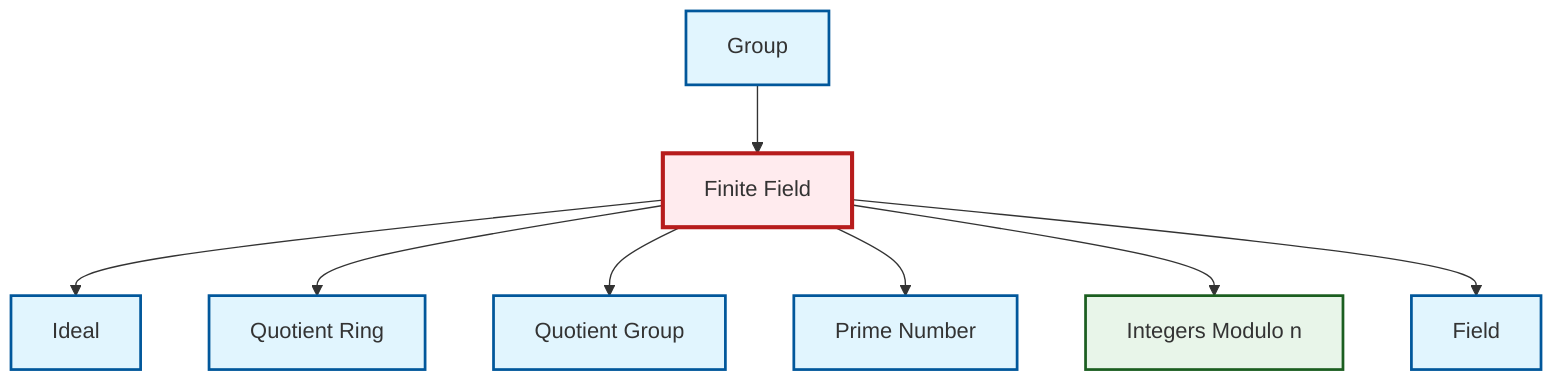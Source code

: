 graph TD
    classDef definition fill:#e1f5fe,stroke:#01579b,stroke-width:2px
    classDef theorem fill:#f3e5f5,stroke:#4a148c,stroke-width:2px
    classDef axiom fill:#fff3e0,stroke:#e65100,stroke-width:2px
    classDef example fill:#e8f5e9,stroke:#1b5e20,stroke-width:2px
    classDef current fill:#ffebee,stroke:#b71c1c,stroke-width:3px
    def-quotient-ring["Quotient Ring"]:::definition
    def-group["Group"]:::definition
    def-prime["Prime Number"]:::definition
    def-ideal["Ideal"]:::definition
    ex-finite-field["Finite Field"]:::example
    def-field["Field"]:::definition
    ex-quotient-integers-mod-n["Integers Modulo n"]:::example
    def-quotient-group["Quotient Group"]:::definition
    ex-finite-field --> def-ideal
    def-group --> ex-finite-field
    ex-finite-field --> def-quotient-ring
    ex-finite-field --> def-quotient-group
    ex-finite-field --> def-prime
    ex-finite-field --> ex-quotient-integers-mod-n
    ex-finite-field --> def-field
    class ex-finite-field current